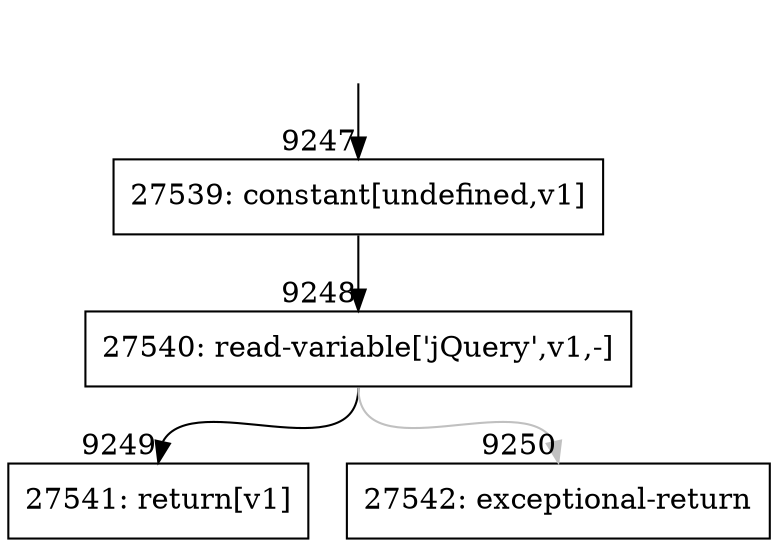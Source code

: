digraph {
rankdir="TD"
BB_entry579[shape=none,label=""];
BB_entry579 -> BB9247 [tailport=s, headport=n, headlabel="    9247"]
BB9247 [shape=record label="{27539: constant[undefined,v1]}" ] 
BB9247 -> BB9248 [tailport=s, headport=n, headlabel="      9248"]
BB9248 [shape=record label="{27540: read-variable['jQuery',v1,-]}" ] 
BB9248 -> BB9249 [tailport=s, headport=n, headlabel="      9249"]
BB9248 -> BB9250 [tailport=s, headport=n, color=gray, headlabel="      9250"]
BB9249 [shape=record label="{27541: return[v1]}" ] 
BB9250 [shape=record label="{27542: exceptional-return}" ] 
}
